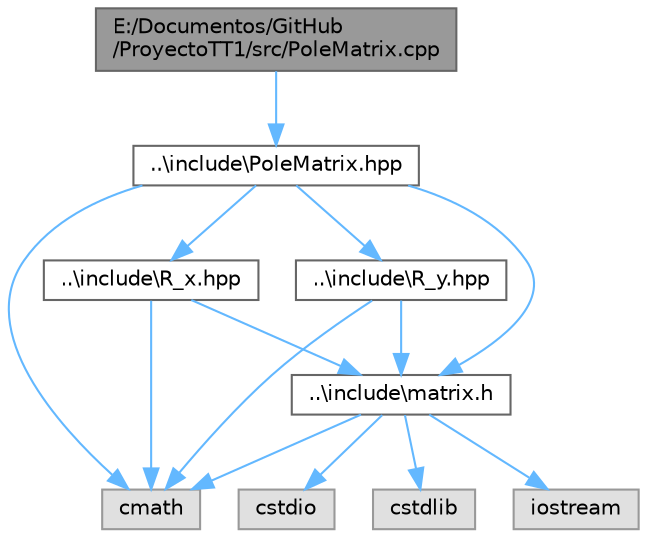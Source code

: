 digraph "E:/Documentos/GitHub/ProyectoTT1/src/PoleMatrix.cpp"
{
 // LATEX_PDF_SIZE
  bgcolor="transparent";
  edge [fontname=Helvetica,fontsize=10,labelfontname=Helvetica,labelfontsize=10];
  node [fontname=Helvetica,fontsize=10,shape=box,height=0.2,width=0.4];
  Node1 [id="Node000001",label="E:/Documentos/GitHub\l/ProyectoTT1/src/PoleMatrix.cpp",height=0.2,width=0.4,color="gray40", fillcolor="grey60", style="filled", fontcolor="black",tooltip="Cálculo de la transformación de seudo Earth-fixed a Earth-fixed coordenadas."];
  Node1 -> Node2 [id="edge1_Node000001_Node000002",color="steelblue1",style="solid",tooltip=" "];
  Node2 [id="Node000002",label="..\\include\\PoleMatrix.hpp",height=0.2,width=0.4,color="grey40", fillcolor="white", style="filled",URL="$_pole_matrix_8hpp.html",tooltip="Este archivo de cabecera contiene una implementación de la función PoleMatrix."];
  Node2 -> Node3 [id="edge2_Node000002_Node000003",color="steelblue1",style="solid",tooltip=" "];
  Node3 [id="Node000003",label="cmath",height=0.2,width=0.4,color="grey60", fillcolor="#E0E0E0", style="filled",tooltip=" "];
  Node2 -> Node4 [id="edge3_Node000002_Node000004",color="steelblue1",style="solid",tooltip=" "];
  Node4 [id="Node000004",label="..\\include\\matrix.h",height=0.2,width=0.4,color="grey40", fillcolor="white", style="filled",URL="$matrix_8h.html",tooltip="Este archivo de cabecera contiene una implementación de una clase que representa una matriz."];
  Node4 -> Node5 [id="edge4_Node000004_Node000005",color="steelblue1",style="solid",tooltip=" "];
  Node5 [id="Node000005",label="cstdio",height=0.2,width=0.4,color="grey60", fillcolor="#E0E0E0", style="filled",tooltip=" "];
  Node4 -> Node6 [id="edge5_Node000004_Node000006",color="steelblue1",style="solid",tooltip=" "];
  Node6 [id="Node000006",label="cstdlib",height=0.2,width=0.4,color="grey60", fillcolor="#E0E0E0", style="filled",tooltip=" "];
  Node4 -> Node3 [id="edge6_Node000004_Node000003",color="steelblue1",style="solid",tooltip=" "];
  Node4 -> Node7 [id="edge7_Node000004_Node000007",color="steelblue1",style="solid",tooltip=" "];
  Node7 [id="Node000007",label="iostream",height=0.2,width=0.4,color="grey60", fillcolor="#E0E0E0", style="filled",tooltip=" "];
  Node2 -> Node8 [id="edge8_Node000002_Node000008",color="steelblue1",style="solid",tooltip=" "];
  Node8 [id="Node000008",label="..\\include\\R_x.hpp",height=0.2,width=0.4,color="grey40", fillcolor="white", style="filled",URL="$_r__x_8hpp.html",tooltip="Este archivo de cabecera contiene una implementación de la función R_x."];
  Node8 -> Node3 [id="edge9_Node000008_Node000003",color="steelblue1",style="solid",tooltip=" "];
  Node8 -> Node4 [id="edge10_Node000008_Node000004",color="steelblue1",style="solid",tooltip=" "];
  Node2 -> Node9 [id="edge11_Node000002_Node000009",color="steelblue1",style="solid",tooltip=" "];
  Node9 [id="Node000009",label="..\\include\\R_y.hpp",height=0.2,width=0.4,color="grey40", fillcolor="white", style="filled",URL="$_r__y_8hpp.html",tooltip="Este archivo de cabecera contiene una implementación de la función R_y."];
  Node9 -> Node3 [id="edge12_Node000009_Node000003",color="steelblue1",style="solid",tooltip=" "];
  Node9 -> Node4 [id="edge13_Node000009_Node000004",color="steelblue1",style="solid",tooltip=" "];
}
